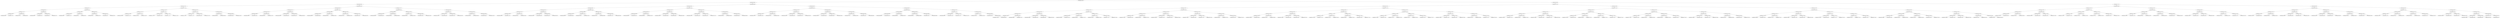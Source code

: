 digraph G{
1534119362 [label="Node{data=[6810, 6810]}"]
1534119362 -> 460027424
460027424 [label="Node{data=[5308, 5308]}"]
460027424 -> 1793030947
1793030947 [label="Node{data=[3058, 3058]}"]
1793030947 -> 1327468809
1327468809 [label="Node{data=[1031, 1031]}"]
1327468809 -> 308042741
308042741 [label="Node{data=[842, 842]}"]
308042741 -> 1388770792
1388770792 [label="Node{data=[806, 806]}"]
1388770792 -> 1137810160
1137810160 [label="Node{data=[731, 731]}"]
1137810160 -> 1895160922
1895160922 [label="Node{data=[644, 644]}"]
1895160922 -> 8827458
8827458 [label="Node{data=[643, 643]}"]
1895160922 -> 1703570959
1703570959 [label="Node{data=[724, 724]}"]
1137810160 -> 709066324
709066324 [label="Node{data=[804, 804]}"]
709066324 -> 1946841162
1946841162 [label="Node{data=[740, 740]}"]
709066324 -> 1093392427
1093392427 [label="Node{data=[805, 805]}"]
1388770792 -> 2011638807
2011638807 [label="Node{data=[838, 838]}"]
2011638807 -> 1189567841
1189567841 [label="Node{data=[836, 836]}"]
1189567841 -> 1640562135
1640562135 [label="Node{data=[835, 835]}"]
1189567841 -> 2126351173
2126351173 [label="Node{data=[837, 837]}"]
2011638807 -> 821335825
821335825 [label="Node{data=[840, 840]}"]
821335825 -> 1283774523
1283774523 [label="Node{data=[839, 839]}"]
821335825 -> 1778688569
1778688569 [label="Node{data=[841, 841]}"]
308042741 -> 2020731807
2020731807 [label="Node{data=[924, 924]}"]
2020731807 -> 1814669215
1814669215 [label="Node{data=[876, 876]}"]
1814669215 -> 109510433
109510433 [label="Node{data=[844, 844]}"]
109510433 -> 1239187618
1239187618 [label="Node{data=[843, 843]}"]
109510433 -> 1049016085
1049016085 [label="Node{data=[871, 871]}"]
1814669215 -> 523434501
523434501 [label="Node{data=[922, 922]}"]
523434501 -> 779903285
779903285 [label="Node{data=[901, 901]}"]
523434501 -> 50871752
50871752 [label="Node{data=[923, 923]}"]
2020731807 -> 138222755
138222755 [label="Node{data=[928, 928]}"]
138222755 -> 14101875
14101875 [label="Node{data=[926, 926]}"]
14101875 -> 1307546005
1307546005 [label="Node{data=[925, 925]}"]
14101875 -> 256574365
256574365 [label="Node{data=[927, 927]}"]
138222755 -> 1869864659
1869864659 [label="Node{data=[961, 961]}"]
1869864659 -> 1450625787
1450625787 [label="Node{data=[929, 929]}"]
1869864659 -> 1730452121
1730452121 [label="Node{data=[997, 997]}"]
1327468809 -> 807676427
807676427 [label="Node{data=[1114, 1114]}"]
807676427 -> 1104211866
1104211866 [label="Node{data=[1106, 1106]}"]
1104211866 -> 554816585
554816585 [label="Node{data=[1102, 1102]}"]
554816585 -> 1654809248
1654809248 [label="Node{data=[1100, 1100]}"]
1654809248 -> 1942452365
1942452365 [label="Node{data=[1063, 1063]}"]
1654809248 -> 900592976
900592976 [label="Node{data=[1101, 1101]}"]
554816585 -> 439475248
439475248 [label="Node{data=[1104, 1104]}"]
439475248 -> 1802963636
1802963636 [label="Node{data=[1103, 1103]}"]
439475248 -> 599524423
599524423 [label="Node{data=[1105, 1105]}"]
1104211866 -> 2044817941
2044817941 [label="Node{data=[1110, 1110]}"]
2044817941 -> 1839591749
1839591749 [label="Node{data=[1108, 1108]}"]
1839591749 -> 1054106863
1054106863 [label="Node{data=[1107, 1107]}"]
1839591749 -> 2106184014
2106184014 [label="Node{data=[1109, 1109]}"]
2044817941 -> 260732208
260732208 [label="Node{data=[1112, 1112]}"]
260732208 -> 1298629213
1298629213 [label="Node{data=[1111, 1111]}"]
260732208 -> 1351185410
1351185410 [label="Node{data=[1113, 1113]}"]
807676427 -> 1673121020
1673121020 [label="Node{data=[2870, 2870]}"]
1673121020 -> 1069942350
1069942350 [label="Node{data=[1126, 1126]}"]
1069942350 -> 1312951937
1312951937 [label="Node{data=[1116, 1116]}"]
1312951937 -> 1441810991
1441810991 [label="Node{data=[1115, 1115]}"]
1312951937 -> 2013504065
2013504065 [label="Node{data=[1117, 1117]}"]
1069942350 -> 2004369273
2004369273 [label="Node{data=[2079, 2079]}"]
2004369273 -> 688914705
688914705 [label="Node{data=[1638, 1638]}"]
2004369273 -> 2129041198
2129041198 [label="Node{data=[2107, 2107]}"]
1673121020 -> 454173465
454173465 [label="Node{data=[3054, 3054]}"]
454173465 -> 757548277
757548277 [label="Node{data=[3052, 3052]}"]
757548277 -> 76992713
76992713 [label="Node{data=[3005, 3005]}"]
757548277 -> 1317238930
1317238930 [label="Node{data=[3053, 3053]}"]
454173465 -> 1149468848
1149468848 [label="Node{data=[3056, 3056]}"]
1149468848 -> 1402238009
1402238009 [label="Node{data=[3055, 3055]}"]
1149468848 -> 1639376410
1639376410 [label="Node{data=[3057, 3057]}"]
1793030947 -> 874796374
874796374 [label="Node{data=[3879, 3879]}"]
874796374 -> 1819989346
1819989346 [label="Node{data=[3835, 3835]}"]
1819989346 -> 473907560
473907560 [label="Node{data=[3821, 3821]}"]
473907560 -> 1257235139
1257235139 [label="Node{data=[3091, 3091]}"]
1257235139 -> 1551339565
1551339565 [label="Node{data=[3060, 3060]}"]
1551339565 -> 1721540356
1721540356 [label="Node{data=[3059, 3059]}"]
1551339565 -> 13547198
13547198 [label="Node{data=[3061, 3061]}"]
1257235139 -> 897754526
897754526 [label="Node{data=[3093, 3093]}"]
897754526 -> 1427418619
1427418619 [label="Node{data=[3092, 3092]}"]
897754526 -> 1467120866
1467120866 [label="Node{data=[3107, 3107]}"]
473907560 -> 586959860
586959860 [label="Node{data=[3831, 3831]}"]
586959860 -> 41067616
41067616 [label="Node{data=[3829, 3829]}"]
41067616 -> 1928968864
1928968864 [label="Node{data=[3828, 3828]}"]
41067616 -> 916999537
916999537 [label="Node{data=[3830, 3830]}"]
586959860 -> 1984631739
1984631739 [label="Node{data=[3833, 3833]}"]
1984631739 -> 1628305590
1628305590 [label="Node{data=[3832, 3832]}"]
1984631739 -> 1587442317
1587442317 [label="Node{data=[3834, 3834]}"]
1819989346 -> 715751402
715751402 [label="Node{data=[3871, 3871]}"]
715751402 -> 80836559
80836559 [label="Node{data=[3839, 3839]}"]
80836559 -> 177731499
177731499 [label="Node{data=[3837, 3837]}"]
177731499 -> 657520238
657520238 [label="Node{data=[3836, 3836]}"]
177731499 -> 1183288141
1183288141 [label="Node{data=[3838, 3838]}"]
80836559 -> 1231549277
1231549277 [label="Node{data=[3841, 3841]}"]
1231549277 -> 2088271733
2088271733 [label="Node{data=[3840, 3840]}"]
1231549277 -> 1549497618
1549497618 [label="Node{data=[3842, 3842]}"]
715751402 -> 645681207
645681207 [label="Node{data=[3875, 3875]}"]
645681207 -> 1358410430
1358410430 [label="Node{data=[3873, 3873]}"]
1358410430 -> 1875635202
1875635202 [label="Node{data=[3872, 3872]}"]
1358410430 -> 1749018380
1749018380 [label="Node{data=[3874, 3874]}"]
645681207 -> 738652116
738652116 [label="Node{data=[3877, 3877]}"]
738652116 -> 1099549352
1099549352 [label="Node{data=[3876, 3876]}"]
738652116 -> 1905427815
1905427815 [label="Node{data=[3878, 3878]}"]
874796374 -> 1719798750
1719798750 [label="Node{data=[5277, 5277]}"]
1719798750 -> 2111910037
2111910037 [label="Node{data=[3887, 3887]}"]
2111910037 -> 1924294923
1924294923 [label="Node{data=[3883, 3883]}"]
1924294923 -> 401503111
401503111 [label="Node{data=[3881, 3881]}"]
401503111 -> 1631868511
1631868511 [label="Node{data=[3880, 3880]}"]
401503111 -> 357934970
357934970 [label="Node{data=[3882, 3882]}"]
1924294923 -> 1959685866
1959685866 [label="Node{data=[3885, 3885]}"]
1959685866 -> 282614207
282614207 [label="Node{data=[3884, 3884]}"]
1959685866 -> 1399653205
1399653205 [label="Node{data=[3886, 3886]}"]
2111910037 -> 1807421493
1807421493 [label="Node{data=[4799, 4799]}"]
1807421493 -> 1812302486
1812302486 [label="Node{data=[4110, 4110]}"]
1812302486 -> 1052910344
1052910344 [label="Node{data=[3984, 3984]}"]
1812302486 -> 93255726
93255726 [label="Node{data=[4765, 4765]}"]
1807421493 -> 914848274
914848274 [label="Node{data=[5005, 5005]}"]
914848274 -> 1981159278
1981159278 [label="Node{data=[4982, 4982]}"]
914848274 -> 1508094151
1508094151 [label="Node{data=[5226, 5226]}"]
1719798750 -> 735997021
735997021 [label="Node{data=[5285, 5285]}"]
735997021 -> 646235358
646235358 [label="Node{data=[5281, 5281]}"]
646235358 -> 1617893895
1617893895 [label="Node{data=[5279, 5279]}"]
1617893895 -> 617540421
617540421 [label="Node{data=[5278, 5278]}"]
1617893895 -> 2083182341
2083182341 [label="Node{data=[5280, 5280]}"]
646235358 -> 2080919146
2080919146 [label="Node{data=[5283, 5283]}"]
2080919146 -> 1680854222
1680854222 [label="Node{data=[5282, 5282]}"]
2080919146 -> 937990093
937990093 [label="Node{data=[5284, 5284]}"]
735997021 -> 491846858
491846858 [label="Node{data=[5289, 5289]}"]
491846858 -> 597006868
597006868 [label="Node{data=[5287, 5287]}"]
597006868 -> 969308948
969308948 [label="Node{data=[5286, 5286]}"]
597006868 -> 1256441118
1256441118 [label="Node{data=[5288, 5288]}"]
491846858 -> 1355793956
1355793956 [label="Node{data=[5306, 5306]}"]
1355793956 -> 1602597651
1602597651 [label="Node{data=[5305, 5305]}"]
1355793956 -> 1427209516
1427209516 [label="Node{data=[5307, 5307]}"]
460027424 -> 17734053
17734053 [label="Node{data=[6509, 6509]}"]
17734053 -> 803111238
803111238 [label="Node{data=[6334, 6334]}"]
803111238 -> 1571926661
1571926661 [label="Node{data=[5505, 5505]}"]
1571926661 -> 51862530
51862530 [label="Node{data=[5316, 5316]}"]
51862530 -> 1990274676
1990274676 [label="Node{data=[5312, 5312]}"]
1990274676 -> 766395735
766395735 [label="Node{data=[5310, 5310]}"]
766395735 -> 2103177213
2103177213 [label="Node{data=[5309, 5309]}"]
766395735 -> 1142250264
1142250264 [label="Node{data=[5311, 5311]}"]
1990274676 -> 1001922400
1001922400 [label="Node{data=[5314, 5314]}"]
1001922400 -> 1692627389
1692627389 [label="Node{data=[5313, 5313]}"]
1001922400 -> 1181048539
1181048539 [label="Node{data=[5315, 5315]}"]
51862530 -> 684069012
684069012 [label="Node{data=[5501, 5501]}"]
684069012 -> 1409178099
1409178099 [label="Node{data=[5499, 5499]}"]
1409178099 -> 753906856
753906856 [label="Node{data=[5324, 5324]}"]
1409178099 -> 1083225192
1083225192 [label="Node{data=[5500, 5500]}"]
684069012 -> 1481264734
1481264734 [label="Node{data=[5503, 5503]}"]
1481264734 -> 2035983717
2035983717 [label="Node{data=[5502, 5502]}"]
1481264734 -> 683738130
683738130 [label="Node{data=[5504, 5504]}"]
1571926661 -> 1832371862
1832371862 [label="Node{data=[5513, 5513]}"]
1832371862 -> 1736793552
1736793552 [label="Node{data=[5509, 5509]}"]
1736793552 -> 1272491464
1272491464 [label="Node{data=[5507, 5507]}"]
1272491464 -> 1796854069
1796854069 [label="Node{data=[5506, 5506]}"]
1272491464 -> 944351670
944351670 [label="Node{data=[5508, 5508]}"]
1736793552 -> 1970215090
1970215090 [label="Node{data=[5511, 5511]}"]
1970215090 -> 2069318970
2069318970 [label="Node{data=[5510, 5510]}"]
1970215090 -> 1583528732
1583528732 [label="Node{data=[5512, 5512]}"]
1832371862 -> 722709887
722709887 [label="Node{data=[5601, 5601]}"]
722709887 -> 649366055
649366055 [label="Node{data=[5515, 5515]}"]
649366055 -> 1741368662
1741368662 [label="Node{data=[5514, 5514]}"]
649366055 -> 742047976
742047976 [label="Node{data=[5588, 5588]}"]
722709887 -> 452257861
452257861 [label="Node{data=[6332, 6332]}"]
452257861 -> 412331150
412331150 [label="Node{data=[5617, 5617]}"]
452257861 -> 638358359
638358359 [label="Node{data=[6333, 6333]}"]
803111238 -> 1556818686
1556818686 [label="Node{data=[6401, 6401]}"]
1556818686 -> 1631602658
1631602658 [label="Node{data=[6342, 6342]}"]
1631602658 -> 1681027224
1681027224 [label="Node{data=[6338, 6338]}"]
1681027224 -> 652656994
652656994 [label="Node{data=[6336, 6336]}"]
652656994 -> 603947930
603947930 [label="Node{data=[6335, 6335]}"]
652656994 -> 1080278864
1080278864 [label="Node{data=[6337, 6337]}"]
1681027224 -> 925020532
925020532 [label="Node{data=[6340, 6340]}"]
925020532 -> 668965667
668965667 [label="Node{data=[6339, 6339]}"]
925020532 -> 2019770129
2019770129 [label="Node{data=[6341, 6341]}"]
1631602658 -> 631735922
631735922 [label="Node{data=[6397, 6397]}"]
631735922 -> 128723619
128723619 [label="Node{data=[6395, 6395]}"]
128723619 -> 1559343094
1559343094 [label="Node{data=[6343, 6343]}"]
128723619 -> 1032554702
1032554702 [label="Node{data=[6396, 6396]}"]
631735922 -> 612769051
612769051 [label="Node{data=[6399, 6399]}"]
612769051 -> 1108988442
1108988442 [label="Node{data=[6398, 6398]}"]
612769051 -> 323374000
323374000 [label="Node{data=[6400, 6400]}"]
1556818686 -> 1919577326
1919577326 [label="Node{data=[6501, 6501]}"]
1919577326 -> 1712376189
1712376189 [label="Node{data=[6405, 6405]}"]
1712376189 -> 1779781287
1779781287 [label="Node{data=[6403, 6403]}"]
1779781287 -> 1269793694
1269793694 [label="Node{data=[6402, 6402]}"]
1779781287 -> 1787009817
1787009817 [label="Node{data=[6404, 6404]}"]
1712376189 -> 171502613
171502613 [label="Node{data=[6407, 6407]}"]
171502613 -> 1243147139
1243147139 [label="Node{data=[6406, 6406]}"]
171502613 -> 2107388461
2107388461 [label="Node{data=[6417, 6417]}"]
1919577326 -> 196158932
196158932 [label="Node{data=[6505, 6505]}"]
196158932 -> 1185163507
1185163507 [label="Node{data=[6503, 6503]}"]
1185163507 -> 1273857879
1273857879 [label="Node{data=[6502, 6502]}"]
1185163507 -> 1476184413
1476184413 [label="Node{data=[6504, 6504]}"]
196158932 -> 1432472051
1432472051 [label="Node{data=[6507, 6507]}"]
1432472051 -> 845512732
845512732 [label="Node{data=[6506, 6506]}"]
1432472051 -> 353726008
353726008 [label="Node{data=[6508, 6508]}"]
17734053 -> 613608422
613608422 [label="Node{data=[6584, 6584]}"]
613608422 -> 2137489622
2137489622 [label="Node{data=[6525, 6525]}"]
2137489622 -> 1629260358
1629260358 [label="Node{data=[6517, 6517]}"]
1629260358 -> 1598442739
1598442739 [label="Node{data=[6513, 6513]}"]
1598442739 -> 1824018726
1824018726 [label="Node{data=[6511, 6511]}"]
1824018726 -> 798625111
798625111 [label="Node{data=[6510, 6510]}"]
1824018726 -> 710016088
710016088 [label="Node{data=[6512, 6512]}"]
1598442739 -> 1193090101
1193090101 [label="Node{data=[6515, 6515]}"]
1193090101 -> 1770149009
1770149009 [label="Node{data=[6514, 6514]}"]
1193090101 -> 378346563
378346563 [label="Node{data=[6516, 6516]}"]
1629260358 -> 857440758
857440758 [label="Node{data=[6521, 6521]}"]
857440758 -> 482926356
482926356 [label="Node{data=[6519, 6519]}"]
482926356 -> 1737832128
1737832128 [label="Node{data=[6518, 6518]}"]
482926356 -> 419709301
419709301 [label="Node{data=[6520, 6520]}"]
857440758 -> 1988061074
1988061074 [label="Node{data=[6523, 6523]}"]
1988061074 -> 747972150
747972150 [label="Node{data=[6522, 6522]}"]
1988061074 -> 1660429906
1660429906 [label="Node{data=[6524, 6524]}"]
2137489622 -> 1506598033
1506598033 [label="Node{data=[6533, 6533]}"]
1506598033 -> 1409446861
1409446861 [label="Node{data=[6529, 6529]}"]
1409446861 -> 1369656301
1369656301 [label="Node{data=[6527, 6527]}"]
1369656301 -> 1917467965
1917467965 [label="Node{data=[6526, 6526]}"]
1369656301 -> 1306349489
1306349489 [label="Node{data=[6528, 6528]}"]
1409446861 -> 168219100
168219100 [label="Node{data=[6531, 6531]}"]
168219100 -> 1102126930
1102126930 [label="Node{data=[6530, 6530]}"]
168219100 -> 1647407500
1647407500 [label="Node{data=[6532, 6532]}"]
1506598033 -> 1169558204
1169558204 [label="Node{data=[6580, 6580]}"]
1169558204 -> 2038606823
2038606823 [label="Node{data=[6578, 6578]}"]
2038606823 -> 813719562
813719562 [label="Node{data=[6577, 6577]}"]
2038606823 -> 1498729095
1498729095 [label="Node{data=[6579, 6579]}"]
1169558204 -> 750962939
750962939 [label="Node{data=[6582, 6582]}"]
750962939 -> 1081312023
1081312023 [label="Node{data=[6581, 6581]}"]
750962939 -> 1941977891
1941977891 [label="Node{data=[6583, 6583]}"]
613608422 -> 205506350
205506350 [label="Node{data=[6600, 6600]}"]
205506350 -> 914375490
914375490 [label="Node{data=[6592, 6592]}"]
914375490 -> 1781990846
1781990846 [label="Node{data=[6588, 6588]}"]
1781990846 -> 408695544
408695544 [label="Node{data=[6586, 6586]}"]
408695544 -> 1781039210
1781039210 [label="Node{data=[6585, 6585]}"]
408695544 -> 1577468990
1577468990 [label="Node{data=[6587, 6587]}"]
1781990846 -> 214872245
214872245 [label="Node{data=[6590, 6590]}"]
214872245 -> 1979484198
1979484198 [label="Node{data=[6589, 6589]}"]
214872245 -> 1543073059
1543073059 [label="Node{data=[6591, 6591]}"]
914375490 -> 926082518
926082518 [label="Node{data=[6596, 6596]}"]
926082518 -> 1308668061
1308668061 [label="Node{data=[6594, 6594]}"]
1308668061 -> 1605156035
1605156035 [label="Node{data=[6593, 6593]}"]
1308668061 -> 1328304736
1328304736 [label="Node{data=[6595, 6595]}"]
926082518 -> 1871712774
1871712774 [label="Node{data=[6598, 6598]}"]
1871712774 -> 610259761
610259761 [label="Node{data=[6597, 6597]}"]
1871712774 -> 506407389
506407389 [label="Node{data=[6599, 6599]}"]
205506350 -> 868079402
868079402 [label="Node{data=[6715, 6715]}"]
868079402 -> 1557324665
1557324665 [label="Node{data=[6711, 6711]}"]
1557324665 -> 105801097
105801097 [label="Node{data=[6643, 6643]}"]
105801097 -> 1640551772
1640551772 [label="Node{data=[6633, 6633]}"]
105801097 -> 1016158920
1016158920 [label="Node{data=[6710, 6710]}"]
1557324665 -> 1997782792
1997782792 [label="Node{data=[6713, 6713]}"]
1997782792 -> 42270286
42270286 [label="Node{data=[6712, 6712]}"]
1997782792 -> 633452919
633452919 [label="Node{data=[6714, 6714]}"]
868079402 -> 321974301
321974301 [label="Node{data=[6750, 6750]}"]
321974301 -> 2033313420
2033313420 [label="Node{data=[6717, 6717]}"]
2033313420 -> 1558315370
1558315370 [label="Node{data=[6716, 6716]}"]
2033313420 -> 1950351744
1950351744 [label="Node{data=[6718, 6718]}"]
321974301 -> 1617213197
1617213197 [label="Node{data=[6808, 6808]}"]
1617213197 -> 370620427
370620427 [label="Node{data=[6796, 6796]}"]
1617213197 -> 1521648370
1521648370 [label="Node{data=[6809, 6809]}"]
1534119362 -> 772457509
772457509 [label="Node{data=[7586, 7586]}"]
772457509 -> 1804849718
1804849718 [label="Node{data=[7244, 7244]}"]
1804849718 -> 1156282415
1156282415 [label="Node{data=[7052, 7052]}"]
1156282415 -> 176211794
176211794 [label="Node{data=[7020, 7020]}"]
176211794 -> 1918046667
1918046667 [label="Node{data=[7004, 7004]}"]
1918046667 -> 119832533
119832533 [label="Node{data=[6818, 6818]}"]
119832533 -> 403789086
403789086 [label="Node{data=[6814, 6814]}"]
403789086 -> 338148121
338148121 [label="Node{data=[6812, 6812]}"]
338148121 -> 2114993439
2114993439 [label="Node{data=[6811, 6811]}"]
338148121 -> 1525563359
1525563359 [label="Node{data=[6813, 6813]}"]
403789086 -> 1220880441
1220880441 [label="Node{data=[6816, 6816]}"]
1220880441 -> 1637072203
1637072203 [label="Node{data=[6815, 6815]}"]
1220880441 -> 513051811
513051811 [label="Node{data=[6817, 6817]}"]
119832533 -> 900679785
900679785 [label="Node{data=[6878, 6878]}"]
900679785 -> 1422539269
1422539269 [label="Node{data=[6820, 6820]}"]
1422539269 -> 676310066
676310066 [label="Node{data=[6819, 6819]}"]
1422539269 -> 310696972
310696972 [label="Node{data=[6842, 6842]}"]
900679785 -> 1571234357
1571234357 [label="Node{data=[6961, 6961]}"]
1571234357 -> 1488462230
1488462230 [label="Node{data=[6903, 6903]}"]
1571234357 -> 222509199
222509199 [label="Node{data=[7003, 7003]}"]
1918046667 -> 965996951
965996951 [label="Node{data=[7012, 7012]}"]
965996951 -> 1564592666
1564592666 [label="Node{data=[7008, 7008]}"]
1564592666 -> 1147987125
1147987125 [label="Node{data=[7006, 7006]}"]
1147987125 -> 1350515703
1350515703 [label="Node{data=[7005, 7005]}"]
1147987125 -> 1992714022
1992714022 [label="Node{data=[7007, 7007]}"]
1564592666 -> 629437182
629437182 [label="Node{data=[7010, 7010]}"]
629437182 -> 107897783
107897783 [label="Node{data=[7009, 7009]}"]
629437182 -> 795295758
795295758 [label="Node{data=[7011, 7011]}"]
965996951 -> 1784544659
1784544659 [label="Node{data=[7016, 7016]}"]
1784544659 -> 1825071524
1825071524 [label="Node{data=[7014, 7014]}"]
1825071524 -> 432985169
432985169 [label="Node{data=[7013, 7013]}"]
1825071524 -> 205295702
205295702 [label="Node{data=[7015, 7015]}"]
1784544659 -> 151536935
151536935 [label="Node{data=[7018, 7018]}"]
151536935 -> 644010211
644010211 [label="Node{data=[7017, 7017]}"]
151536935 -> 1239540770
1239540770 [label="Node{data=[7019, 7019]}"]
176211794 -> 565666664
565666664 [label="Node{data=[7036, 7036]}"]
565666664 -> 1784494852
1784494852 [label="Node{data=[7028, 7028]}"]
1784494852 -> 1518865252
1518865252 [label="Node{data=[7024, 7024]}"]
1518865252 -> 479077603
479077603 [label="Node{data=[7022, 7022]}"]
479077603 -> 112764985
112764985 [label="Node{data=[7021, 7021]}"]
479077603 -> 87959281
87959281 [label="Node{data=[7023, 7023]}"]
1518865252 -> 527945241
527945241 [label="Node{data=[7026, 7026]}"]
527945241 -> 1924356136
1924356136 [label="Node{data=[7025, 7025]}"]
527945241 -> 822726439
822726439 [label="Node{data=[7027, 7027]}"]
1784494852 -> 1165258329
1165258329 [label="Node{data=[7032, 7032]}"]
1165258329 -> 1691510760
1691510760 [label="Node{data=[7030, 7030]}"]
1691510760 -> 206049602
206049602 [label="Node{data=[7029, 7029]}"]
1691510760 -> 1934071579
1934071579 [label="Node{data=[7031, 7031]}"]
1165258329 -> 363280780
363280780 [label="Node{data=[7034, 7034]}"]
363280780 -> 1648222711
1648222711 [label="Node{data=[7033, 7033]}"]
363280780 -> 783498995
783498995 [label="Node{data=[7035, 7035]}"]
565666664 -> 1627626353
1627626353 [label="Node{data=[7044, 7044]}"]
1627626353 -> 1304737156
1304737156 [label="Node{data=[7040, 7040]}"]
1304737156 -> 1090246546
1090246546 [label="Node{data=[7038, 7038]}"]
1090246546 -> 2005417432
2005417432 [label="Node{data=[7037, 7037]}"]
1090246546 -> 179173451
179173451 [label="Node{data=[7039, 7039]}"]
1304737156 -> 1655510031
1655510031 [label="Node{data=[7042, 7042]}"]
1655510031 -> 2087979151
2087979151 [label="Node{data=[7041, 7041]}"]
1655510031 -> 1243913252
1243913252 [label="Node{data=[7043, 7043]}"]
1627626353 -> 799955595
799955595 [label="Node{data=[7048, 7048]}"]
799955595 -> 623455773
623455773 [label="Node{data=[7046, 7046]}"]
623455773 -> 2042980935
2042980935 [label="Node{data=[7045, 7045]}"]
623455773 -> 393088231
393088231 [label="Node{data=[7047, 7047]}"]
799955595 -> 1254712963
1254712963 [label="Node{data=[7050, 7050]}"]
1254712963 -> 654110721
654110721 [label="Node{data=[7049, 7049]}"]
1254712963 -> 1958293963
1958293963 [label="Node{data=[7051, 7051]}"]
1156282415 -> 324473487
324473487 [label="Node{data=[7212, 7212]}"]
324473487 -> 313234200
313234200 [label="Node{data=[7068, 7068]}"]
313234200 -> 1393956276
1393956276 [label="Node{data=[7060, 7060]}"]
1393956276 -> 1847349620
1847349620 [label="Node{data=[7056, 7056]}"]
1847349620 -> 1165288786
1165288786 [label="Node{data=[7054, 7054]}"]
1165288786 -> 185175479
185175479 [label="Node{data=[7053, 7053]}"]
1165288786 -> 1758560983
1758560983 [label="Node{data=[7055, 7055]}"]
1847349620 -> 1682630984
1682630984 [label="Node{data=[7058, 7058]}"]
1682630984 -> 116838118
116838118 [label="Node{data=[7057, 7057]}"]
1682630984 -> 1104515002
1104515002 [label="Node{data=[7059, 7059]}"]
1393956276 -> 636906093
636906093 [label="Node{data=[7064, 7064]}"]
636906093 -> 382060338
382060338 [label="Node{data=[7062, 7062]}"]
382060338 -> 645184242
645184242 [label="Node{data=[7061, 7061]}"]
382060338 -> 1269909977
1269909977 [label="Node{data=[7063, 7063]}"]
636906093 -> 1568860096
1568860096 [label="Node{data=[7066, 7066]}"]
1568860096 -> 1699108629
1699108629 [label="Node{data=[7065, 7065]}"]
1568860096 -> 1718010469
1718010469 [label="Node{data=[7067, 7067]}"]
313234200 -> 660123889
660123889 [label="Node{data=[7204, 7204]}"]
660123889 -> 1831796541
1831796541 [label="Node{data=[7177, 7177]}"]
1831796541 -> 973599602
973599602 [label="Node{data=[7144, 7144]}"]
973599602 -> 1780644797
1780644797 [label="Node{data=[7101, 7101]}"]
973599602 -> 144671024
144671024 [label="Node{data=[7172, 7172]}"]
1831796541 -> 307384329
307384329 [label="Node{data=[7202, 7202]}"]
307384329 -> 390839634
390839634 [label="Node{data=[7201, 7201]}"]
307384329 -> 1850594197
1850594197 [label="Node{data=[7203, 7203]}"]
660123889 -> 447699309
447699309 [label="Node{data=[7208, 7208]}"]
447699309 -> 444432425
444432425 [label="Node{data=[7206, 7206]}"]
444432425 -> 1352015641
1352015641 [label="Node{data=[7205, 7205]}"]
444432425 -> 1355263973
1355263973 [label="Node{data=[7207, 7207]}"]
447699309 -> 809758881
809758881 [label="Node{data=[7210, 7210]}"]
809758881 -> 1179210312
1179210312 [label="Node{data=[7209, 7209]}"]
809758881 -> 642249551
642249551 [label="Node{data=[7211, 7211]}"]
324473487 -> 1267914981
1267914981 [label="Node{data=[7228, 7228]}"]
1267914981 -> 1694236622
1694236622 [label="Node{data=[7220, 7220]}"]
1694236622 -> 1756117515
1756117515 [label="Node{data=[7216, 7216]}"]
1756117515 -> 1911058906
1911058906 [label="Node{data=[7214, 7214]}"]
1911058906 -> 752933618
752933618 [label="Node{data=[7213, 7213]}"]
1911058906 -> 392058159
392058159 [label="Node{data=[7215, 7215]}"]
1756117515 -> 514546093
514546093 [label="Node{data=[7218, 7218]}"]
514546093 -> 754949379
754949379 [label="Node{data=[7217, 7217]}"]
514546093 -> 115533092
115533092 [label="Node{data=[7219, 7219]}"]
1694236622 -> 1668300794
1668300794 [label="Node{data=[7224, 7224]}"]
1668300794 -> 659710984
659710984 [label="Node{data=[7222, 7222]}"]
659710984 -> 2006315620
2006315620 [label="Node{data=[7221, 7221]}"]
659710984 -> 1716511351
1716511351 [label="Node{data=[7223, 7223]}"]
1668300794 -> 69377707
69377707 [label="Node{data=[7226, 7226]}"]
69377707 -> 820299779
820299779 [label="Node{data=[7225, 7225]}"]
69377707 -> 1757022889
1757022889 [label="Node{data=[7227, 7227]}"]
1267914981 -> 1904152979
1904152979 [label="Node{data=[7236, 7236]}"]
1904152979 -> 1639452369
1639452369 [label="Node{data=[7232, 7232]}"]
1639452369 -> 2005562933
2005562933 [label="Node{data=[7230, 7230]}"]
2005562933 -> 1331545391
1331545391 [label="Node{data=[7229, 7229]}"]
2005562933 -> 1177003742
1177003742 [label="Node{data=[7231, 7231]}"]
1639452369 -> 1732830797
1732830797 [label="Node{data=[7234, 7234]}"]
1732830797 -> 1138171727
1138171727 [label="Node{data=[7233, 7233]}"]
1732830797 -> 1652743847
1652743847 [label="Node{data=[7235, 7235]}"]
1904152979 -> 434673023
434673023 [label="Node{data=[7240, 7240]}"]
434673023 -> 959603329
959603329 [label="Node{data=[7238, 7238]}"]
959603329 -> 1122254735
1122254735 [label="Node{data=[7237, 7237]}"]
959603329 -> 921151122
921151122 [label="Node{data=[7239, 7239]}"]
434673023 -> 1811517020
1811517020 [label="Node{data=[7242, 7242]}"]
1811517020 -> 1106628552
1106628552 [label="Node{data=[7241, 7241]}"]
1811517020 -> 579770430
579770430 [label="Node{data=[7243, 7243]}"]
1804849718 -> 693533131
693533131 [label="Node{data=[7308, 7308]}"]
693533131 -> 242915795
242915795 [label="Node{data=[7276, 7276]}"]
242915795 -> 1629391963
1629391963 [label="Node{data=[7260, 7260]}"]
1629391963 -> 923248430
923248430 [label="Node{data=[7252, 7252]}"]
923248430 -> 755308580
755308580 [label="Node{data=[7248, 7248]}"]
755308580 -> 2011936854
2011936854 [label="Node{data=[7246, 7246]}"]
2011936854 -> 1644334756
1644334756 [label="Node{data=[7245, 7245]}"]
2011936854 -> 1748396829
1748396829 [label="Node{data=[7247, 7247]}"]
755308580 -> 1836554759
1836554759 [label="Node{data=[7250, 7250]}"]
1836554759 -> 1207215863
1207215863 [label="Node{data=[7249, 7249]}"]
1836554759 -> 838170371
838170371 [label="Node{data=[7251, 7251]}"]
923248430 -> 1782619299
1782619299 [label="Node{data=[7256, 7256]}"]
1782619299 -> 1001817166
1001817166 [label="Node{data=[7254, 7254]}"]
1001817166 -> 1503088337
1503088337 [label="Node{data=[7253, 7253]}"]
1001817166 -> 1128294287
1128294287 [label="Node{data=[7255, 7255]}"]
1782619299 -> 755719872
755719872 [label="Node{data=[7258, 7258]}"]
755719872 -> 579877851
579877851 [label="Node{data=[7257, 7257]}"]
755719872 -> 1100093598
1100093598 [label="Node{data=[7259, 7259]}"]
1629391963 -> 19817276
19817276 [label="Node{data=[7268, 7268]}"]
19817276 -> 1990508679
1990508679 [label="Node{data=[7264, 7264]}"]
1990508679 -> 1430872939
1430872939 [label="Node{data=[7262, 7262]}"]
1430872939 -> 72271796
72271796 [label="Node{data=[7261, 7261]}"]
1430872939 -> 1980457858
1980457858 [label="Node{data=[7263, 7263]}"]
1990508679 -> 653993276
653993276 [label="Node{data=[7266, 7266]}"]
653993276 -> 943151283
943151283 [label="Node{data=[7265, 7265]}"]
653993276 -> 1253460838
1253460838 [label="Node{data=[7267, 7267]}"]
19817276 -> 1728853697
1728853697 [label="Node{data=[7272, 7272]}"]
1728853697 -> 413216217
413216217 [label="Node{data=[7270, 7270]}"]
413216217 -> 449911998
449911998 [label="Node{data=[7269, 7269]}"]
413216217 -> 1648663033
1648663033 [label="Node{data=[7271, 7271]}"]
1728853697 -> 1693974862
1693974862 [label="Node{data=[7274, 7274]}"]
1693974862 -> 1965438957
1965438957 [label="Node{data=[7273, 7273]}"]
1693974862 -> 1728114971
1728114971 [label="Node{data=[7275, 7275]}"]
242915795 -> 558708563
558708563 [label="Node{data=[7292, 7292]}"]
558708563 -> 94089285
94089285 [label="Node{data=[7284, 7284]}"]
94089285 -> 1103525444
1103525444 [label="Node{data=[7280, 7280]}"]
1103525444 -> 565104462
565104462 [label="Node{data=[7278, 7278]}"]
565104462 -> 1762759559
1762759559 [label="Node{data=[7277, 7277]}"]
565104462 -> 835723128
835723128 [label="Node{data=[7279, 7279]}"]
1103525444 -> 1129720656
1129720656 [label="Node{data=[7282, 7282]}"]
1129720656 -> 349522123
349522123 [label="Node{data=[7281, 7281]}"]
1129720656 -> 1908239485
1908239485 [label="Node{data=[7283, 7283]}"]
94089285 -> 1084720877
1084720877 [label="Node{data=[7288, 7288]}"]
1084720877 -> 844708098
844708098 [label="Node{data=[7286, 7286]}"]
844708098 -> 208977042
208977042 [label="Node{data=[7285, 7285]}"]
844708098 -> 380696549
380696549 [label="Node{data=[7287, 7287]}"]
1084720877 -> 1792842544
1792842544 [label="Node{data=[7290, 7290]}"]
1792842544 -> 297152064
297152064 [label="Node{data=[7289, 7289]}"]
1792842544 -> 940540104
940540104 [label="Node{data=[7291, 7291]}"]
558708563 -> 688998387
688998387 [label="Node{data=[7300, 7300]}"]
688998387 -> 664423674
664423674 [label="Node{data=[7296, 7296]}"]
664423674 -> 125739623
125739623 [label="Node{data=[7294, 7294]}"]
125739623 -> 1135831936
1135831936 [label="Node{data=[7293, 7293]}"]
125739623 -> 1623098074
1623098074 [label="Node{data=[7295, 7295]}"]
664423674 -> 364314539
364314539 [label="Node{data=[7298, 7298]}"]
364314539 -> 1730743008
1730743008 [label="Node{data=[7297, 7297]}"]
364314539 -> 1067356910
1067356910 [label="Node{data=[7299, 7299]}"]
688998387 -> 723681173
723681173 [label="Node{data=[7304, 7304]}"]
723681173 -> 164333309
164333309 [label="Node{data=[7302, 7302]}"]
164333309 -> 639300398
639300398 [label="Node{data=[7301, 7301]}"]
164333309 -> 1834487009
1834487009 [label="Node{data=[7303, 7303]}"]
723681173 -> 1430132744
1430132744 [label="Node{data=[7306, 7306]}"]
1430132744 -> 9928764
9928764 [label="Node{data=[7305, 7305]}"]
1430132744 -> 1902477443
1902477443 [label="Node{data=[7307, 7307]}"]
693533131 -> 1551349066
1551349066 [label="Node{data=[7482, 7482]}"]
1551349066 -> 2032933012
2032933012 [label="Node{data=[7466, 7466]}"]
2032933012 -> 1158083053
1158083053 [label="Node{data=[7458, 7458]}"]
1158083053 -> 406454358
406454358 [label="Node{data=[7382, 7382]}"]
406454358 -> 2030451710
2030451710 [label="Node{data=[7310, 7310]}"]
2030451710 -> 1618441458
1618441458 [label="Node{data=[7309, 7309]}"]
2030451710 -> 311191688
311191688 [label="Node{data=[7381, 7381]}"]
406454358 -> 1518133823
1518133823 [label="Node{data=[7456, 7456]}"]
1518133823 -> 309193541
309193541 [label="Node{data=[7417, 7417]}"]
1518133823 -> 1231478046
1231478046 [label="Node{data=[7457, 7457]}"]
1158083053 -> 954147986
954147986 [label="Node{data=[7462, 7462]}"]
954147986 -> 93275308
93275308 [label="Node{data=[7460, 7460]}"]
93275308 -> 2026217627
2026217627 [label="Node{data=[7459, 7459]}"]
93275308 -> 129244336
129244336 [label="Node{data=[7461, 7461]}"]
954147986 -> 1175343968
1175343968 [label="Node{data=[7464, 7464]}"]
1175343968 -> 962319657
962319657 [label="Node{data=[7463, 7463]}"]
1175343968 -> 1817148385
1817148385 [label="Node{data=[7465, 7465]}"]
2032933012 -> 1270463300
1270463300 [label="Node{data=[7474, 7474]}"]
1270463300 -> 2132304896
2132304896 [label="Node{data=[7470, 7470]}"]
2132304896 -> 411898967
411898967 [label="Node{data=[7468, 7468]}"]
411898967 -> 252372180
252372180 [label="Node{data=[7467, 7467]}"]
411898967 -> 158273002
158273002 [label="Node{data=[7469, 7469]}"]
2132304896 -> 896221347
896221347 [label="Node{data=[7472, 7472]}"]
896221347 -> 1169479157
1169479157 [label="Node{data=[7471, 7471]}"]
896221347 -> 490780115
490780115 [label="Node{data=[7473, 7473]}"]
1270463300 -> 1823603660
1823603660 [label="Node{data=[7478, 7478]}"]
1823603660 -> 53526689
53526689 [label="Node{data=[7476, 7476]}"]
53526689 -> 1623766607
1623766607 [label="Node{data=[7475, 7475]}"]
53526689 -> 2025748904
2025748904 [label="Node{data=[7477, 7477]}"]
1823603660 -> 456299240
456299240 [label="Node{data=[7480, 7480]}"]
456299240 -> 503475431
503475431 [label="Node{data=[7479, 7479]}"]
456299240 -> 996006822
996006822 [label="Node{data=[7481, 7481]}"]
1551349066 -> 807769692
807769692 [label="Node{data=[7498, 7498]}"]
807769692 -> 1058006882
1058006882 [label="Node{data=[7490, 7490]}"]
1058006882 -> 845660464
845660464 [label="Node{data=[7486, 7486]}"]
845660464 -> 1731378225
1731378225 [label="Node{data=[7484, 7484]}"]
1731378225 -> 2075742717
2075742717 [label="Node{data=[7483, 7483]}"]
1731378225 -> 994942239
994942239 [label="Node{data=[7485, 7485]}"]
845660464 -> 934257927
934257927 [label="Node{data=[7488, 7488]}"]
934257927 -> 1166951671
1166951671 [label="Node{data=[7487, 7487]}"]
934257927 -> 1946800898
1946800898 [label="Node{data=[7489, 7489]}"]
1058006882 -> 595271161
595271161 [label="Node{data=[7494, 7494]}"]
595271161 -> 1773540108
1773540108 [label="Node{data=[7492, 7492]}"]
1773540108 -> 1588091697
1588091697 [label="Node{data=[7491, 7491]}"]
1773540108 -> 1677918757
1677918757 [label="Node{data=[7493, 7493]}"]
595271161 -> 535580553
535580553 [label="Node{data=[7496, 7496]}"]
535580553 -> 1184567563
1184567563 [label="Node{data=[7495, 7495]}"]
535580553 -> 1526119226
1526119226 [label="Node{data=[7497, 7497]}"]
807769692 -> 647530603
647530603 [label="Node{data=[7567, 7567]}"]
647530603 -> 1534401334
1534401334 [label="Node{data=[7502, 7502]}"]
1534401334 -> 1173899802
1173899802 [label="Node{data=[7500, 7500]}"]
1173899802 -> 708318964
708318964 [label="Node{data=[7499, 7499]}"]
1173899802 -> 1208031240
1208031240 [label="Node{data=[7501, 7501]}"]
1534401334 -> 996017813
996017813 [label="Node{data=[7504, 7504]}"]
996017813 -> 1022440318
1022440318 [label="Node{data=[7503, 7503]}"]
996017813 -> 1452543394
1452543394 [label="Node{data=[7532, 7532]}"]
647530603 -> 378900000
378900000 [label="Node{data=[7582, 7582]}"]
378900000 -> 1563707593
1563707593 [label="Node{data=[7580, 7580]}"]
1563707593 -> 1760295634
1760295634 [label="Node{data=[7579, 7579]}"]
1563707593 -> 509875056
509875056 [label="Node{data=[7581, 7581]}"]
378900000 -> 607812114
607812114 [label="Node{data=[7584, 7584]}"]
607812114 -> 1530338396
1530338396 [label="Node{data=[7583, 7583]}"]
607812114 -> 1815957634
1815957634 [label="Node{data=[7585, 7585]}"]
772457509 -> 1392255462
1392255462 [label="Node{data=[8177, 8177]}"]
1392255462 -> 627129153
627129153 [label="Node{data=[7908, 7908]}"]
627129153 -> 1188496973
1188496973 [label="Node{data=[7739, 7739]}"]
1188496973 -> 1080616789
1080616789 [label="Node{data=[7594, 7594]}"]
1080616789 -> 1940397487
1940397487 [label="Node{data=[7590, 7590]}"]
1940397487 -> 1606388648
1606388648 [label="Node{data=[7588, 7588]}"]
1606388648 -> 556010364
556010364 [label="Node{data=[7587, 7587]}"]
1606388648 -> 653333058
653333058 [label="Node{data=[7589, 7589]}"]
1940397487 -> 352790102
352790102 [label="Node{data=[7592, 7592]}"]
352790102 -> 910560661
910560661 [label="Node{data=[7591, 7591]}"]
352790102 -> 926453706
926453706 [label="Node{data=[7593, 7593]}"]
1080616789 -> 427161709
427161709 [label="Node{data=[7666, 7666]}"]
427161709 -> 896288899
896288899 [label="Node{data=[7598, 7598]}"]
896288899 -> 868274462
868274462 [label="Node{data=[7595, 7595]}"]
896288899 -> 1089818227
1089818227 [label="Node{data=[7665, 7665]}"]
427161709 -> 1987403920
1987403920 [label="Node{data=[7720, 7720]}"]
1987403920 -> 562697869
562697869 [label="Node{data=[7684, 7684]}"]
1987403920 -> 351759235
351759235 [label="Node{data=[7738, 7738]}"]
1188496973 -> 2124097976
2124097976 [label="Node{data=[7747, 7747]}"]
2124097976 -> 590853915
590853915 [label="Node{data=[7743, 7743]}"]
590853915 -> 1392042894
1392042894 [label="Node{data=[7741, 7741]}"]
1392042894 -> 2105291041
2105291041 [label="Node{data=[7740, 7740]}"]
1392042894 -> 1510801887
1510801887 [label="Node{data=[7742, 7742]}"]
590853915 -> 1151138538
1151138538 [label="Node{data=[7745, 7745]}"]
1151138538 -> 1374524772
1374524772 [label="Node{data=[7744, 7744]}"]
1151138538 -> 1300517697
1300517697 [label="Node{data=[7746, 7746]}"]
2124097976 -> 2134225111
2134225111 [label="Node{data=[7751, 7751]}"]
2134225111 -> 1549622897
1549622897 [label="Node{data=[7749, 7749]}"]
1549622897 -> 1629922859
1629922859 [label="Node{data=[7748, 7748]}"]
1549622897 -> 249032469
249032469 [label="Node{data=[7750, 7750]}"]
2134225111 -> 1555449104
1555449104 [label="Node{data=[7867, 7867]}"]
1555449104 -> 1789802017
1789802017 [label="Node{data=[7768, 7768]}"]
1555449104 -> 1055769249
1055769249 [label="Node{data=[7907, 7907]}"]
627129153 -> 259210542
259210542 [label="Node{data=[8161, 8161]}"]
259210542 -> 1627617045
1627617045 [label="Node{data=[8153, 8153]}"]
1627617045 -> 2055690794
2055690794 [label="Node{data=[8131, 8131]}"]
2055690794 -> 716142353
716142353 [label="Node{data=[7910, 7910]}"]
716142353 -> 1008968999
1008968999 [label="Node{data=[7909, 7909]}"]
716142353 -> 1189267049
1189267049 [label="Node{data=[7911, 7911]}"]
2055690794 -> 108302997
108302997 [label="Node{data=[8151, 8151]}"]
108302997 -> 1462921909
1462921909 [label="Node{data=[8150, 8150]}"]
108302997 -> 1981409257
1981409257 [label="Node{data=[8152, 8152]}"]
1627617045 -> 647538381
647538381 [label="Node{data=[8157, 8157]}"]
647538381 -> 73033905
73033905 [label="Node{data=[8155, 8155]}"]
73033905 -> 1081728333
1081728333 [label="Node{data=[8154, 8154]}"]
73033905 -> 2036747268
2036747268 [label="Node{data=[8156, 8156]}"]
647538381 -> 447427371
447427371 [label="Node{data=[8159, 8159]}"]
447427371 -> 1306779439
1306779439 [label="Node{data=[8158, 8158]}"]
447427371 -> 1132388459
1132388459 [label="Node{data=[8160, 8160]}"]
259210542 -> 145986156
145986156 [label="Node{data=[8169, 8169]}"]
145986156 -> 1262668346
1262668346 [label="Node{data=[8165, 8165]}"]
1262668346 -> 411791066
411791066 [label="Node{data=[8163, 8163]}"]
411791066 -> 750954520
750954520 [label="Node{data=[8162, 8162]}"]
411791066 -> 947289886
947289886 [label="Node{data=[8164, 8164]}"]
1262668346 -> 1706582320
1706582320 [label="Node{data=[8167, 8167]}"]
1706582320 -> 637939427
637939427 [label="Node{data=[8166, 8166]}"]
1706582320 -> 532529235
532529235 [label="Node{data=[8168, 8168]}"]
145986156 -> 339264053
339264053 [label="Node{data=[8173, 8173]}"]
339264053 -> 841977955
841977955 [label="Node{data=[8171, 8171]}"]
841977955 -> 625590771
625590771 [label="Node{data=[8170, 8170]}"]
841977955 -> 1409757777
1409757777 [label="Node{data=[8172, 8172]}"]
339264053 -> 117209998
117209998 [label="Node{data=[8175, 8175]}"]
117209998 -> 1218334650
1218334650 [label="Node{data=[8174, 8174]}"]
117209998 -> 590567683
590567683 [label="Node{data=[8176, 8176]}"]
1392255462 -> 1321951886
1321951886 [label="Node{data=[8209, 8209]}"]
1321951886 -> 730747090
730747090 [label="Node{data=[8193, 8193]}"]
730747090 -> 299317638
299317638 [label="Node{data=[8185, 8185]}"]
299317638 -> 672498174
672498174 [label="Node{data=[8181, 8181]}"]
672498174 -> 1029654880
1029654880 [label="Node{data=[8179, 8179]}"]
1029654880 -> 1687066329
1687066329 [label="Node{data=[8178, 8178]}"]
1029654880 -> 1279101127
1279101127 [label="Node{data=[8180, 8180]}"]
672498174 -> 1218706127
1218706127 [label="Node{data=[8183, 8183]}"]
1218706127 -> 267431666
267431666 [label="Node{data=[8182, 8182]}"]
1218706127 -> 534301067
534301067 [label="Node{data=[8184, 8184]}"]
299317638 -> 1065550087
1065550087 [label="Node{data=[8189, 8189]}"]
1065550087 -> 1755443642
1755443642 [label="Node{data=[8187, 8187]}"]
1755443642 -> 1655457122
1655457122 [label="Node{data=[8186, 8186]}"]
1755443642 -> 1004624941
1004624941 [label="Node{data=[8188, 8188]}"]
1065550087 -> 474868079
474868079 [label="Node{data=[8191, 8191]}"]
474868079 -> 2064050045
2064050045 [label="Node{data=[8190, 8190]}"]
474868079 -> 2063677994
2063677994 [label="Node{data=[8192, 8192]}"]
730747090 -> 1244664147
1244664147 [label="Node{data=[8201, 8201]}"]
1244664147 -> 960864235
960864235 [label="Node{data=[8197, 8197]}"]
960864235 -> 1966389937
1966389937 [label="Node{data=[8195, 8195]}"]
1966389937 -> 118890071
118890071 [label="Node{data=[8194, 8194]}"]
1966389937 -> 1306930543
1306930543 [label="Node{data=[8196, 8196]}"]
960864235 -> 1489590783
1489590783 [label="Node{data=[8199, 8199]}"]
1489590783 -> 142119269
142119269 [label="Node{data=[8198, 8198]}"]
1489590783 -> 1059832475
1059832475 [label="Node{data=[8200, 8200]}"]
1244664147 -> 1138367812
1138367812 [label="Node{data=[8205, 8205]}"]
1138367812 -> 1364111969
1364111969 [label="Node{data=[8203, 8203]}"]
1364111969 -> 502391444
502391444 [label="Node{data=[8202, 8202]}"]
1364111969 -> 2091898027
2091898027 [label="Node{data=[8204, 8204]}"]
1138367812 -> 1863108167
1863108167 [label="Node{data=[8207, 8207]}"]
1863108167 -> 1266003069
1266003069 [label="Node{data=[8206, 8206]}"]
1863108167 -> 1501696709
1501696709 [label="Node{data=[8208, 8208]}"]
1321951886 -> 1527418834
1527418834 [label="Node{data=[8225, 8225]}"]
1527418834 -> 1379746826
1379746826 [label="Node{data=[8217, 8217]}"]
1379746826 -> 877468788
877468788 [label="Node{data=[8213, 8213]}"]
877468788 -> 2106602498
2106602498 [label="Node{data=[8211, 8211]}"]
2106602498 -> 1928020093
1928020093 [label="Node{data=[8210, 8210]}"]
2106602498 -> 1246648126
1246648126 [label="Node{data=[8212, 8212]}"]
877468788 -> 381439167
381439167 [label="Node{data=[8215, 8215]}"]
381439167 -> 1794136654
1794136654 [label="Node{data=[8214, 8214]}"]
381439167 -> 1118836677
1118836677 [label="Node{data=[8216, 8216]}"]
1379746826 -> 2055167754
2055167754 [label="Node{data=[8221, 8221]}"]
2055167754 -> 240266574
240266574 [label="Node{data=[8219, 8219]}"]
240266574 -> 1721246944
1721246944 [label="Node{data=[8218, 8218]}"]
240266574 -> 617875913
617875913 [label="Node{data=[8220, 8220]}"]
2055167754 -> 609457494
609457494 [label="Node{data=[8223, 8223]}"]
609457494 -> 1005905103
1005905103 [label="Node{data=[8222, 8222]}"]
609457494 -> 476870773
476870773 [label="Node{data=[8224, 8224]}"]
1527418834 -> 418553968
418553968 [label="Node{data=[8233, 8233]}"]
418553968 -> 540245789
540245789 [label="Node{data=[8229, 8229]}"]
540245789 -> 1014838600
1014838600 [label="Node{data=[8227, 8227]}"]
1014838600 -> 1135435106
1135435106 [label="Node{data=[8226, 8226]}"]
1014838600 -> 1322357831
1322357831 [label="Node{data=[8228, 8228]}"]
540245789 -> 1973534999
1973534999 [label="Node{data=[8231, 8231]}"]
1973534999 -> 539196830
539196830 [label="Node{data=[8230, 8230]}"]
1973534999 -> 164389557
164389557 [label="Node{data=[8232, 8232]}"]
418553968 -> 1266531431
1266531431 [label="Node{data=[8241, 8241]}"]
1266531431 -> 808416614
808416614 [label="Node{data=[8237, 8237]}"]
808416614 -> 190525808
190525808 [label="Node{data=[8235, 8235]}"]
190525808 -> 1642607460
1642607460 [label="Node{data=[8234, 8234]}"]
190525808 -> 1196438970
1196438970 [label="Node{data=[8236, 8236]}"]
808416614 -> 211807347
211807347 [label="Node{data=[8239, 8239]}"]
211807347 -> 1578998817
1578998817 [label="Node{data=[8238, 8238]}"]
211807347 -> 2127488917
2127488917 [label="Node{data=[8240, 8240]}"]
1266531431 -> 947253267
947253267 [label="Node{data=[8553, 8553]}"]
947253267 -> 1274707738
1274707738 [label="Node{data=[8242, 8242]}"]
947253267 -> 2033458896
2033458896 [label="Node{data=[9182, 9182]}"]
2033458896 -> 1892658220
1892658220 [label="Node{data=[9342, 9342]}"]
}